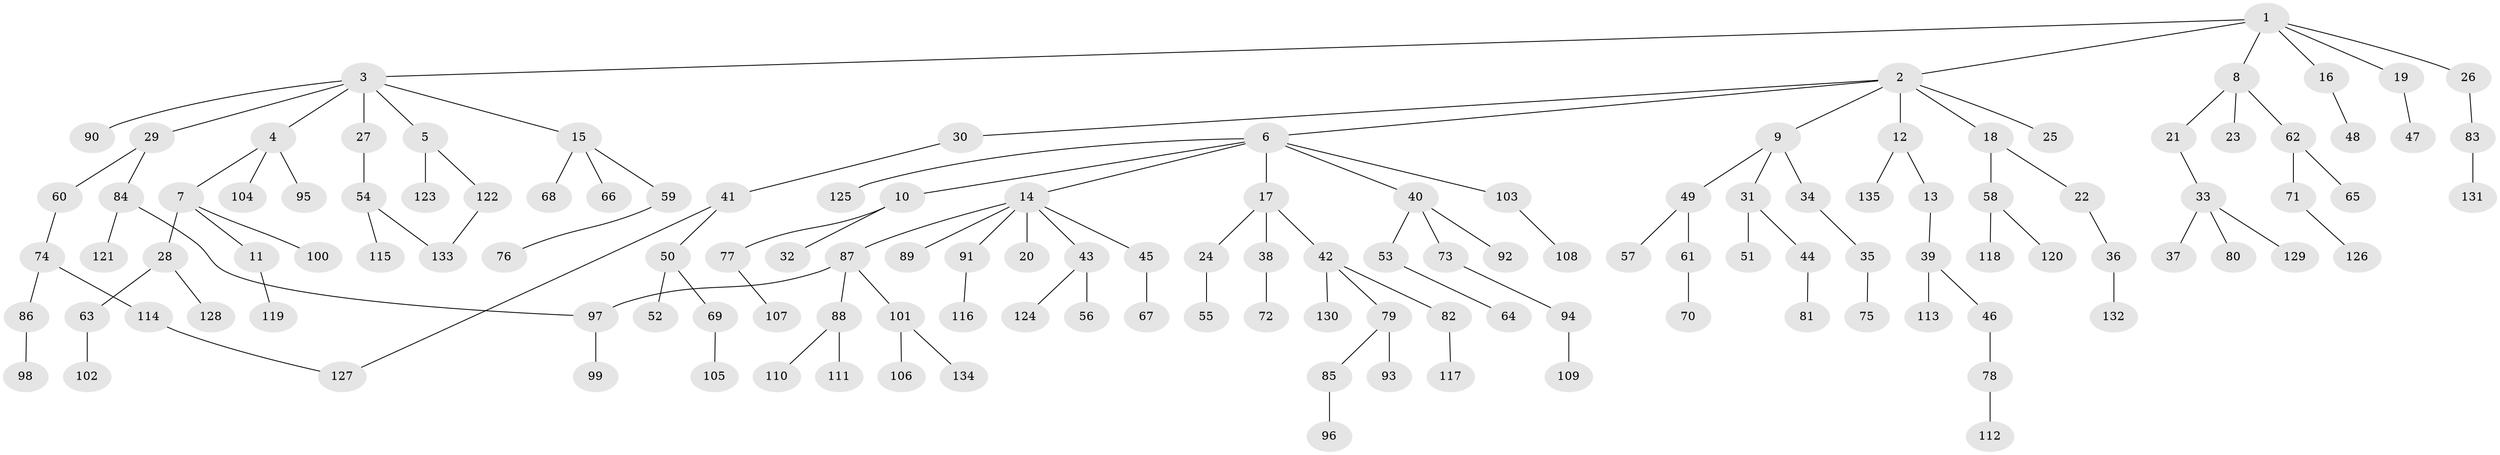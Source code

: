 // Generated by graph-tools (version 1.1) at 2025/13/03/09/25 04:13:22]
// undirected, 135 vertices, 137 edges
graph export_dot {
graph [start="1"]
  node [color=gray90,style=filled];
  1;
  2;
  3;
  4;
  5;
  6;
  7;
  8;
  9;
  10;
  11;
  12;
  13;
  14;
  15;
  16;
  17;
  18;
  19;
  20;
  21;
  22;
  23;
  24;
  25;
  26;
  27;
  28;
  29;
  30;
  31;
  32;
  33;
  34;
  35;
  36;
  37;
  38;
  39;
  40;
  41;
  42;
  43;
  44;
  45;
  46;
  47;
  48;
  49;
  50;
  51;
  52;
  53;
  54;
  55;
  56;
  57;
  58;
  59;
  60;
  61;
  62;
  63;
  64;
  65;
  66;
  67;
  68;
  69;
  70;
  71;
  72;
  73;
  74;
  75;
  76;
  77;
  78;
  79;
  80;
  81;
  82;
  83;
  84;
  85;
  86;
  87;
  88;
  89;
  90;
  91;
  92;
  93;
  94;
  95;
  96;
  97;
  98;
  99;
  100;
  101;
  102;
  103;
  104;
  105;
  106;
  107;
  108;
  109;
  110;
  111;
  112;
  113;
  114;
  115;
  116;
  117;
  118;
  119;
  120;
  121;
  122;
  123;
  124;
  125;
  126;
  127;
  128;
  129;
  130;
  131;
  132;
  133;
  134;
  135;
  1 -- 2;
  1 -- 3;
  1 -- 8;
  1 -- 16;
  1 -- 19;
  1 -- 26;
  2 -- 6;
  2 -- 9;
  2 -- 12;
  2 -- 18;
  2 -- 25;
  2 -- 30;
  3 -- 4;
  3 -- 5;
  3 -- 15;
  3 -- 27;
  3 -- 29;
  3 -- 90;
  4 -- 7;
  4 -- 95;
  4 -- 104;
  5 -- 122;
  5 -- 123;
  6 -- 10;
  6 -- 14;
  6 -- 17;
  6 -- 40;
  6 -- 103;
  6 -- 125;
  7 -- 11;
  7 -- 28;
  7 -- 100;
  8 -- 21;
  8 -- 23;
  8 -- 62;
  9 -- 31;
  9 -- 34;
  9 -- 49;
  10 -- 32;
  10 -- 77;
  11 -- 119;
  12 -- 13;
  12 -- 135;
  13 -- 39;
  14 -- 20;
  14 -- 43;
  14 -- 45;
  14 -- 87;
  14 -- 89;
  14 -- 91;
  15 -- 59;
  15 -- 66;
  15 -- 68;
  16 -- 48;
  17 -- 24;
  17 -- 38;
  17 -- 42;
  18 -- 22;
  18 -- 58;
  19 -- 47;
  21 -- 33;
  22 -- 36;
  24 -- 55;
  26 -- 83;
  27 -- 54;
  28 -- 63;
  28 -- 128;
  29 -- 60;
  29 -- 84;
  30 -- 41;
  31 -- 44;
  31 -- 51;
  33 -- 37;
  33 -- 80;
  33 -- 129;
  34 -- 35;
  35 -- 75;
  36 -- 132;
  38 -- 72;
  39 -- 46;
  39 -- 113;
  40 -- 53;
  40 -- 73;
  40 -- 92;
  41 -- 50;
  41 -- 127;
  42 -- 79;
  42 -- 82;
  42 -- 130;
  43 -- 56;
  43 -- 124;
  44 -- 81;
  45 -- 67;
  46 -- 78;
  49 -- 57;
  49 -- 61;
  50 -- 52;
  50 -- 69;
  53 -- 64;
  54 -- 115;
  54 -- 133;
  58 -- 118;
  58 -- 120;
  59 -- 76;
  60 -- 74;
  61 -- 70;
  62 -- 65;
  62 -- 71;
  63 -- 102;
  69 -- 105;
  71 -- 126;
  73 -- 94;
  74 -- 86;
  74 -- 114;
  77 -- 107;
  78 -- 112;
  79 -- 85;
  79 -- 93;
  82 -- 117;
  83 -- 131;
  84 -- 97;
  84 -- 121;
  85 -- 96;
  86 -- 98;
  87 -- 88;
  87 -- 101;
  87 -- 97;
  88 -- 110;
  88 -- 111;
  91 -- 116;
  94 -- 109;
  97 -- 99;
  101 -- 106;
  101 -- 134;
  103 -- 108;
  114 -- 127;
  122 -- 133;
}
